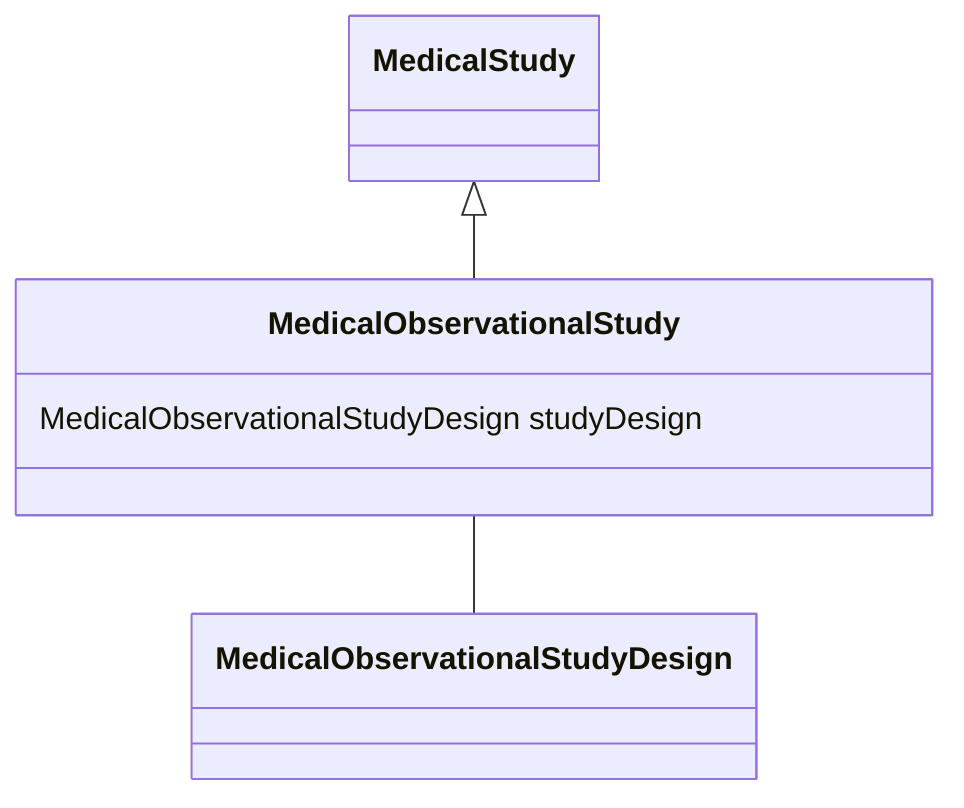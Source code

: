classDiagram
  MedicalObservationalStudy -- MedicalObservationalStudyDesign


MedicalStudy <|-- MedicalObservationalStudy
class MedicalObservationalStudy {

  MedicalObservationalStudyDesign studyDesign

}